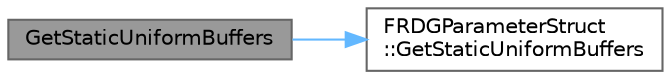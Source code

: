 digraph "GetStaticUniformBuffers"
{
 // INTERACTIVE_SVG=YES
 // LATEX_PDF_SIZE
  bgcolor="transparent";
  edge [fontname=Helvetica,fontsize=10,labelfontname=Helvetica,labelfontsize=10];
  node [fontname=Helvetica,fontsize=10,shape=box,height=0.2,width=0.4];
  rankdir="LR";
  Node1 [id="Node000001",label="GetStaticUniformBuffers",height=0.2,width=0.4,color="gray40", fillcolor="grey60", style="filled", fontcolor="black",tooltip="Helper function to get RHI global uniform buffers out of a pass parameters struct."];
  Node1 -> Node2 [id="edge1_Node000001_Node000002",color="steelblue1",style="solid",tooltip=" "];
  Node2 [id="Node000002",label="FRDGParameterStruct\l::GetStaticUniformBuffers",height=0.2,width=0.4,color="grey40", fillcolor="white", style="filled",URL="$d0/dda/classFRDGParameterStruct.html#acbf80367dc11640ffeba26275d200ddf",tooltip="Returns a set of static uniform buffer bindings for the parameter struct."];
}
